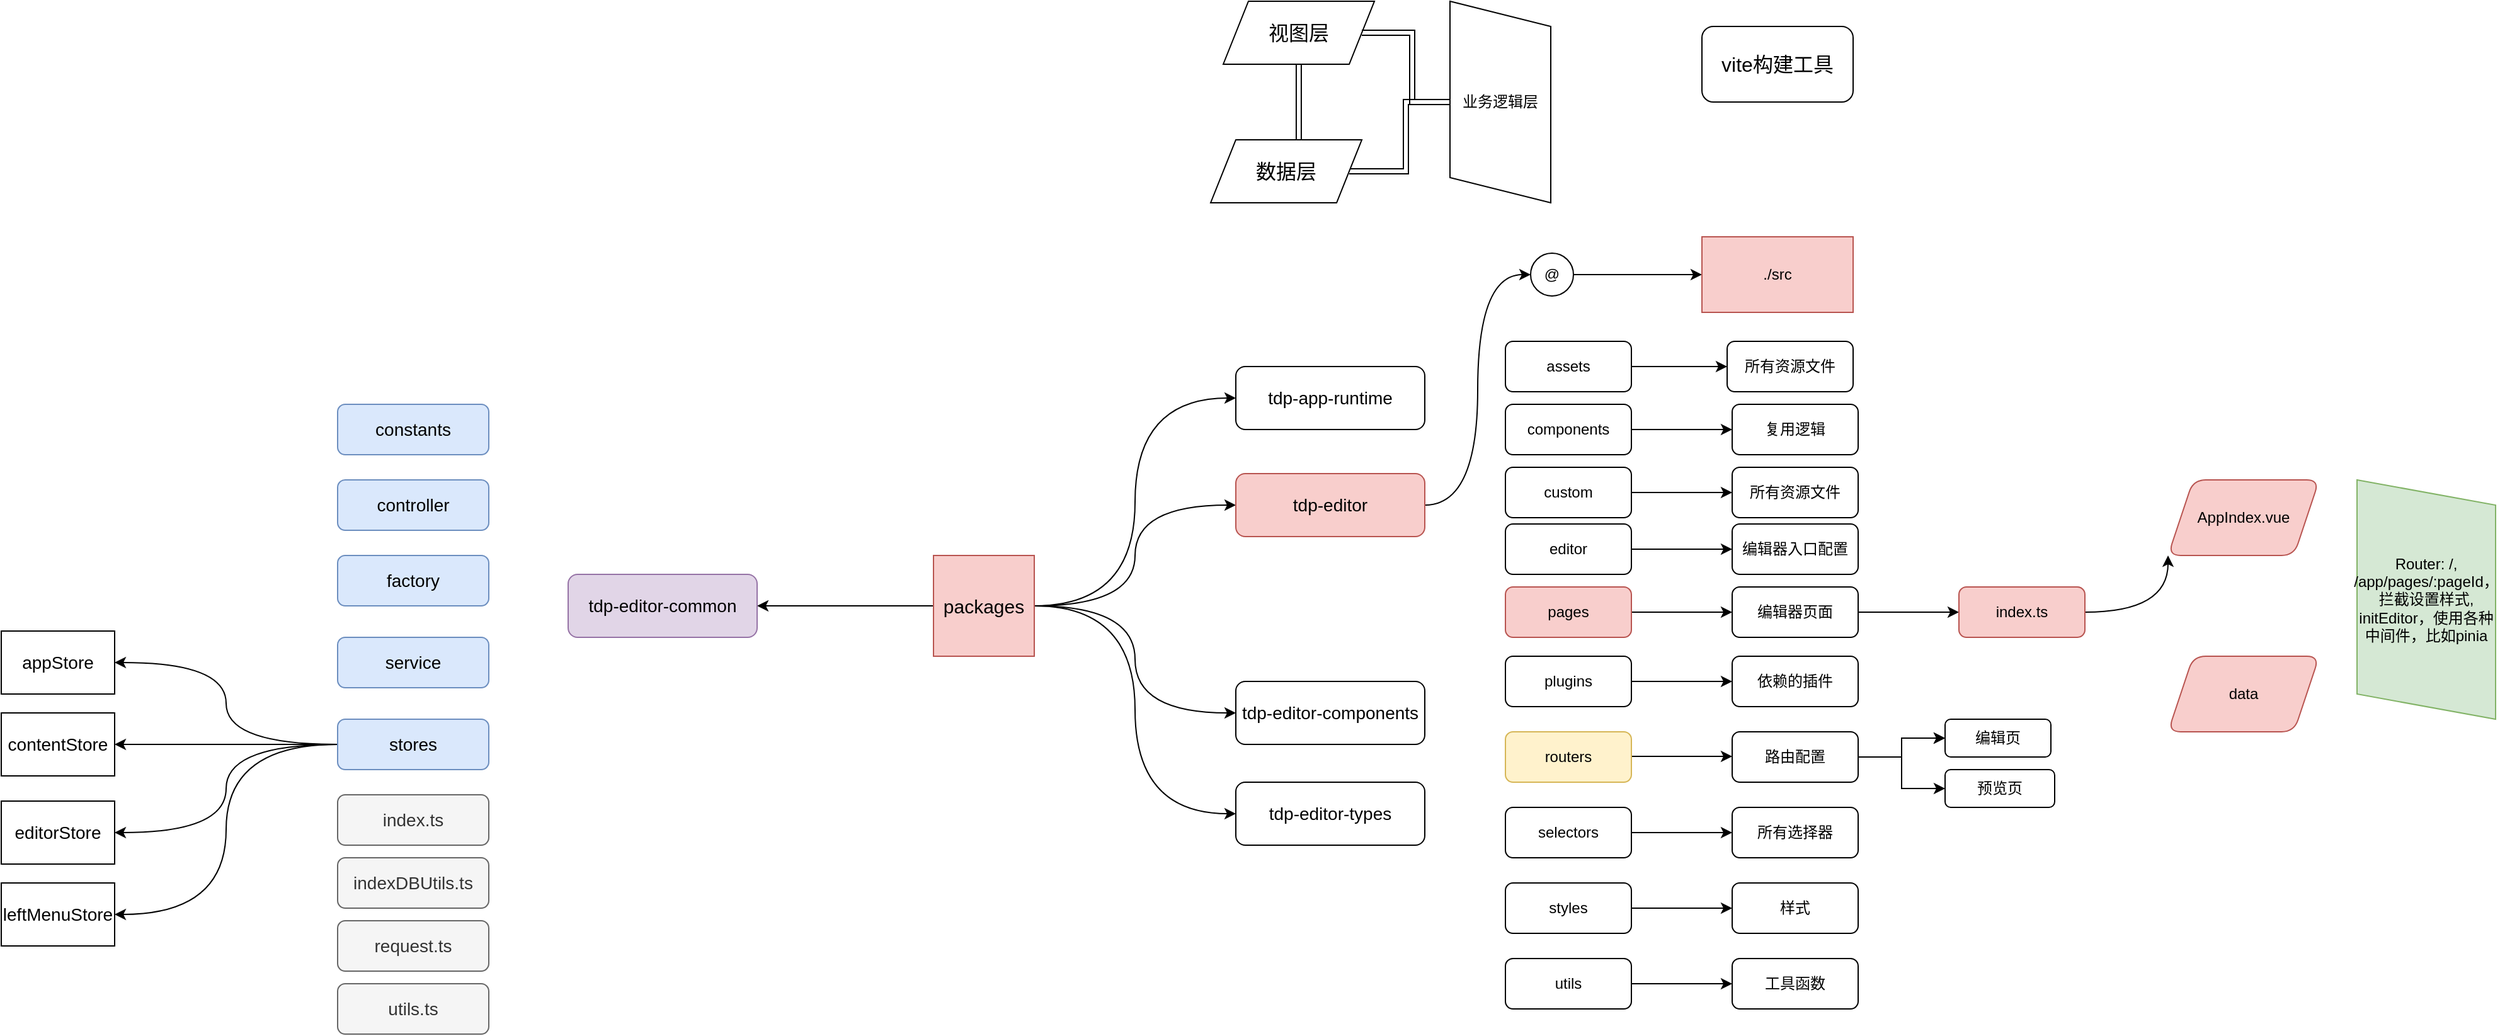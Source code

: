 <mxfile version="21.2.9" type="github">
  <diagram name="第 1 页" id="lFHdc6uZ4ziSXUPOyfG9">
    <mxGraphModel dx="1877" dy="581" grid="1" gridSize="10" guides="1" tooltips="1" connect="1" arrows="1" fold="1" page="1" pageScale="1" pageWidth="827" pageHeight="1169" math="0" shadow="0">
      <root>
        <mxCell id="0" />
        <mxCell id="1" parent="0" />
        <mxCell id="yslJbLVZ40MC1qH9O_Of-6" style="edgeStyle=orthogonalEdgeStyle;rounded=0;orthogonalLoop=1;jettySize=auto;html=1;entryX=0.583;entryY=0.044;entryDx=0;entryDy=0;entryPerimeter=0;shape=link;" parent="1" source="yslJbLVZ40MC1qH9O_Of-1" target="yslJbLVZ40MC1qH9O_Of-2" edge="1">
          <mxGeometry relative="1" as="geometry" />
        </mxCell>
        <mxCell id="yslJbLVZ40MC1qH9O_Of-1" value="&lt;font style=&quot;font-size: 16px;&quot;&gt;视图层&lt;/font&gt;" style="shape=parallelogram;perimeter=parallelogramPerimeter;whiteSpace=wrap;html=1;fixedSize=1;" parent="1" vertex="1">
          <mxGeometry x="170" y="80" width="120" height="50" as="geometry" />
        </mxCell>
        <mxCell id="yslJbLVZ40MC1qH9O_Of-8" style="edgeStyle=orthogonalEdgeStyle;rounded=0;orthogonalLoop=1;jettySize=auto;html=1;exitX=1;exitY=0.5;exitDx=0;exitDy=0;entryX=0.5;entryY=1;entryDx=0;entryDy=0;shape=link;" parent="1" source="yslJbLVZ40MC1qH9O_Of-2" target="yslJbLVZ40MC1qH9O_Of-3" edge="1">
          <mxGeometry relative="1" as="geometry" />
        </mxCell>
        <mxCell id="yslJbLVZ40MC1qH9O_Of-2" value="&lt;font style=&quot;font-size: 16px;&quot;&gt;数据层&lt;/font&gt;" style="shape=parallelogram;perimeter=parallelogramPerimeter;whiteSpace=wrap;html=1;fixedSize=1;" parent="1" vertex="1">
          <mxGeometry x="160" y="190" width="120" height="50" as="geometry" />
        </mxCell>
        <mxCell id="yslJbLVZ40MC1qH9O_Of-7" style="edgeStyle=orthogonalEdgeStyle;rounded=0;orthogonalLoop=1;jettySize=auto;html=1;entryX=1;entryY=0.5;entryDx=0;entryDy=0;shape=link;" parent="1" source="yslJbLVZ40MC1qH9O_Of-3" target="yslJbLVZ40MC1qH9O_Of-1" edge="1">
          <mxGeometry relative="1" as="geometry" />
        </mxCell>
        <mxCell id="yslJbLVZ40MC1qH9O_Of-3" value="业务逻辑层" style="shape=parallelogram;perimeter=parallelogramPerimeter;whiteSpace=wrap;html=1;fixedSize=1;direction=south;rotation=0;" parent="1" vertex="1">
          <mxGeometry x="350" y="80" width="80" height="160" as="geometry" />
        </mxCell>
        <mxCell id="yslJbLVZ40MC1qH9O_Of-16" style="edgeStyle=orthogonalEdgeStyle;rounded=0;orthogonalLoop=1;jettySize=auto;html=1;exitX=1;exitY=0.5;exitDx=0;exitDy=0;entryX=0;entryY=0.5;entryDx=0;entryDy=0;curved=1;" parent="1" source="yslJbLVZ40MC1qH9O_Of-9" target="yslJbLVZ40MC1qH9O_Of-10" edge="1">
          <mxGeometry relative="1" as="geometry" />
        </mxCell>
        <mxCell id="yslJbLVZ40MC1qH9O_Of-17" style="edgeStyle=orthogonalEdgeStyle;rounded=0;orthogonalLoop=1;jettySize=auto;html=1;exitX=1;exitY=0.5;exitDx=0;exitDy=0;entryX=0;entryY=0.5;entryDx=0;entryDy=0;curved=1;" parent="1" source="yslJbLVZ40MC1qH9O_Of-9" target="yslJbLVZ40MC1qH9O_Of-12" edge="1">
          <mxGeometry relative="1" as="geometry" />
        </mxCell>
        <mxCell id="yslJbLVZ40MC1qH9O_Of-18" style="edgeStyle=orthogonalEdgeStyle;rounded=0;orthogonalLoop=1;jettySize=auto;html=1;exitX=0;exitY=0.5;exitDx=0;exitDy=0;" parent="1" source="yslJbLVZ40MC1qH9O_Of-9" target="yslJbLVZ40MC1qH9O_Of-13" edge="1">
          <mxGeometry relative="1" as="geometry" />
        </mxCell>
        <mxCell id="yslJbLVZ40MC1qH9O_Of-19" style="edgeStyle=orthogonalEdgeStyle;rounded=0;orthogonalLoop=1;jettySize=auto;html=1;exitX=1;exitY=0.5;exitDx=0;exitDy=0;entryX=0;entryY=0.5;entryDx=0;entryDy=0;curved=1;" parent="1" source="yslJbLVZ40MC1qH9O_Of-9" target="yslJbLVZ40MC1qH9O_Of-14" edge="1">
          <mxGeometry relative="1" as="geometry" />
        </mxCell>
        <mxCell id="yslJbLVZ40MC1qH9O_Of-20" style="edgeStyle=orthogonalEdgeStyle;rounded=0;orthogonalLoop=1;jettySize=auto;html=1;exitX=1;exitY=0.5;exitDx=0;exitDy=0;entryX=0;entryY=0.5;entryDx=0;entryDy=0;curved=1;" parent="1" source="yslJbLVZ40MC1qH9O_Of-9" target="yslJbLVZ40MC1qH9O_Of-11" edge="1">
          <mxGeometry relative="1" as="geometry" />
        </mxCell>
        <mxCell id="yslJbLVZ40MC1qH9O_Of-9" value="&lt;font style=&quot;font-size: 15px;&quot;&gt;packages&lt;/font&gt;" style="whiteSpace=wrap;html=1;aspect=fixed;fillColor=#f8cecc;strokeColor=#b85450;" parent="1" vertex="1">
          <mxGeometry x="-60" y="520" width="80" height="80" as="geometry" />
        </mxCell>
        <mxCell id="yslJbLVZ40MC1qH9O_Of-10" value="&lt;font style=&quot;font-size: 14px;&quot;&gt;tdp-app-runtime&lt;/font&gt;" style="rounded=1;whiteSpace=wrap;html=1;" parent="1" vertex="1">
          <mxGeometry x="180" y="370" width="150" height="50" as="geometry" />
        </mxCell>
        <mxCell id="yslJbLVZ40MC1qH9O_Of-11" value="&lt;font style=&quot;font-size: 14px;&quot;&gt;tdp-editor-types&lt;/font&gt;" style="rounded=1;whiteSpace=wrap;html=1;" parent="1" vertex="1">
          <mxGeometry x="180" y="700" width="150" height="50" as="geometry" />
        </mxCell>
        <mxCell id="ciKXF15jDBhxmE62Npnx-5" style="edgeStyle=orthogonalEdgeStyle;rounded=0;orthogonalLoop=1;jettySize=auto;html=1;exitX=1;exitY=0.5;exitDx=0;exitDy=0;entryX=0;entryY=0.5;entryDx=0;entryDy=0;curved=1;" parent="1" source="yslJbLVZ40MC1qH9O_Of-12" target="ciKXF15jDBhxmE62Npnx-1" edge="1">
          <mxGeometry relative="1" as="geometry" />
        </mxCell>
        <mxCell id="yslJbLVZ40MC1qH9O_Of-12" value="&lt;font style=&quot;font-size: 14px;&quot;&gt;tdp-editor&lt;/font&gt;" style="rounded=1;whiteSpace=wrap;html=1;fillColor=#f8cecc;strokeColor=#b85450;" parent="1" vertex="1">
          <mxGeometry x="180" y="455" width="150" height="50" as="geometry" />
        </mxCell>
        <mxCell id="yslJbLVZ40MC1qH9O_Of-13" value="&lt;font style=&quot;font-size: 14px;&quot;&gt;tdp-editor-common&lt;/font&gt;" style="rounded=1;whiteSpace=wrap;html=1;fillColor=#e1d5e7;strokeColor=#9673a6;" parent="1" vertex="1">
          <mxGeometry x="-350" y="535" width="150" height="50" as="geometry" />
        </mxCell>
        <mxCell id="yslJbLVZ40MC1qH9O_Of-14" value="&lt;font style=&quot;font-size: 14px;&quot;&gt;tdp-editor-components&lt;/font&gt;" style="rounded=1;whiteSpace=wrap;html=1;" parent="1" vertex="1">
          <mxGeometry x="180" y="620" width="150" height="50" as="geometry" />
        </mxCell>
        <mxCell id="ciKXF15jDBhxmE62Npnx-3" value="" style="edgeStyle=orthogonalEdgeStyle;rounded=0;orthogonalLoop=1;jettySize=auto;html=1;" parent="1" source="ciKXF15jDBhxmE62Npnx-1" target="ciKXF15jDBhxmE62Npnx-2" edge="1">
          <mxGeometry relative="1" as="geometry" />
        </mxCell>
        <mxCell id="ciKXF15jDBhxmE62Npnx-1" value="@" style="ellipse;whiteSpace=wrap;html=1;aspect=fixed;" parent="1" vertex="1">
          <mxGeometry x="414" y="280" width="34" height="34" as="geometry" />
        </mxCell>
        <mxCell id="ciKXF15jDBhxmE62Npnx-2" value="./src" style="whiteSpace=wrap;html=1;fillColor=#f8cecc;strokeColor=#b85450;" parent="1" vertex="1">
          <mxGeometry x="550" y="267" width="120" height="60" as="geometry" />
        </mxCell>
        <mxCell id="ciKXF15jDBhxmE62Npnx-7" value="&lt;font style=&quot;font-size: 16px;&quot;&gt;vite构建工具&lt;/font&gt;" style="rounded=1;whiteSpace=wrap;html=1;" parent="1" vertex="1">
          <mxGeometry x="550" y="100" width="120" height="60" as="geometry" />
        </mxCell>
        <mxCell id="ciKXF15jDBhxmE62Npnx-10" value="" style="edgeStyle=orthogonalEdgeStyle;rounded=0;orthogonalLoop=1;jettySize=auto;html=1;" parent="1" source="ciKXF15jDBhxmE62Npnx-8" target="ciKXF15jDBhxmE62Npnx-9" edge="1">
          <mxGeometry relative="1" as="geometry" />
        </mxCell>
        <mxCell id="ciKXF15jDBhxmE62Npnx-8" value="components" style="rounded=1;whiteSpace=wrap;html=1;" parent="1" vertex="1">
          <mxGeometry x="394" y="400" width="100" height="40" as="geometry" />
        </mxCell>
        <mxCell id="ciKXF15jDBhxmE62Npnx-9" value="复用逻辑" style="rounded=1;whiteSpace=wrap;html=1;" parent="1" vertex="1">
          <mxGeometry x="574" y="400" width="100" height="40" as="geometry" />
        </mxCell>
        <mxCell id="ciKXF15jDBhxmE62Npnx-11" value="" style="edgeStyle=orthogonalEdgeStyle;rounded=0;orthogonalLoop=1;jettySize=auto;html=1;" parent="1" source="ciKXF15jDBhxmE62Npnx-12" target="ciKXF15jDBhxmE62Npnx-13" edge="1">
          <mxGeometry relative="1" as="geometry" />
        </mxCell>
        <mxCell id="ciKXF15jDBhxmE62Npnx-12" value="assets" style="rounded=1;whiteSpace=wrap;html=1;" parent="1" vertex="1">
          <mxGeometry x="394" y="350" width="100" height="40" as="geometry" />
        </mxCell>
        <mxCell id="ciKXF15jDBhxmE62Npnx-13" value="所有资源文件" style="rounded=1;whiteSpace=wrap;html=1;" parent="1" vertex="1">
          <mxGeometry x="570" y="350" width="100" height="40" as="geometry" />
        </mxCell>
        <mxCell id="ciKXF15jDBhxmE62Npnx-14" value="" style="edgeStyle=orthogonalEdgeStyle;rounded=0;orthogonalLoop=1;jettySize=auto;html=1;" parent="1" source="ciKXF15jDBhxmE62Npnx-15" target="ciKXF15jDBhxmE62Npnx-16" edge="1">
          <mxGeometry relative="1" as="geometry" />
        </mxCell>
        <mxCell id="ciKXF15jDBhxmE62Npnx-15" value="custom" style="rounded=1;whiteSpace=wrap;html=1;" parent="1" vertex="1">
          <mxGeometry x="394" y="450" width="100" height="40" as="geometry" />
        </mxCell>
        <mxCell id="ciKXF15jDBhxmE62Npnx-16" value="所有资源文件" style="rounded=1;whiteSpace=wrap;html=1;" parent="1" vertex="1">
          <mxGeometry x="574" y="450" width="100" height="40" as="geometry" />
        </mxCell>
        <mxCell id="ciKXF15jDBhxmE62Npnx-17" value="" style="edgeStyle=orthogonalEdgeStyle;rounded=0;orthogonalLoop=1;jettySize=auto;html=1;" parent="1" source="ciKXF15jDBhxmE62Npnx-18" target="ciKXF15jDBhxmE62Npnx-19" edge="1">
          <mxGeometry relative="1" as="geometry" />
        </mxCell>
        <mxCell id="ciKXF15jDBhxmE62Npnx-18" value="editor" style="rounded=1;whiteSpace=wrap;html=1;" parent="1" vertex="1">
          <mxGeometry x="394" y="495" width="100" height="40" as="geometry" />
        </mxCell>
        <mxCell id="ciKXF15jDBhxmE62Npnx-19" value="编辑器入口配置" style="rounded=1;whiteSpace=wrap;html=1;" parent="1" vertex="1">
          <mxGeometry x="574" y="495" width="100" height="40" as="geometry" />
        </mxCell>
        <mxCell id="ciKXF15jDBhxmE62Npnx-20" value="" style="edgeStyle=orthogonalEdgeStyle;rounded=0;orthogonalLoop=1;jettySize=auto;html=1;" parent="1" source="ciKXF15jDBhxmE62Npnx-21" target="ciKXF15jDBhxmE62Npnx-22" edge="1">
          <mxGeometry relative="1" as="geometry" />
        </mxCell>
        <mxCell id="ciKXF15jDBhxmE62Npnx-21" value="pages" style="rounded=1;whiteSpace=wrap;html=1;fillColor=#f8cecc;strokeColor=#b85450;" parent="1" vertex="1">
          <mxGeometry x="394" y="545" width="100" height="40" as="geometry" />
        </mxCell>
        <mxCell id="ciKXF15jDBhxmE62Npnx-40" value="" style="edgeStyle=orthogonalEdgeStyle;rounded=0;orthogonalLoop=1;jettySize=auto;html=1;" parent="1" source="ciKXF15jDBhxmE62Npnx-22" target="ciKXF15jDBhxmE62Npnx-39" edge="1">
          <mxGeometry relative="1" as="geometry" />
        </mxCell>
        <mxCell id="ciKXF15jDBhxmE62Npnx-22" value="编辑器页面" style="rounded=1;whiteSpace=wrap;html=1;" parent="1" vertex="1">
          <mxGeometry x="574" y="545" width="100" height="40" as="geometry" />
        </mxCell>
        <mxCell id="ciKXF15jDBhxmE62Npnx-23" value="" style="edgeStyle=orthogonalEdgeStyle;rounded=0;orthogonalLoop=1;jettySize=auto;html=1;" parent="1" edge="1">
          <mxGeometry relative="1" as="geometry">
            <mxPoint x="494" y="620" as="sourcePoint" />
            <mxPoint x="574" y="620" as="targetPoint" />
          </mxGeometry>
        </mxCell>
        <mxCell id="ciKXF15jDBhxmE62Npnx-24" value="plugins" style="rounded=1;whiteSpace=wrap;html=1;" parent="1" vertex="1">
          <mxGeometry x="394" y="600" width="100" height="40" as="geometry" />
        </mxCell>
        <mxCell id="ciKXF15jDBhxmE62Npnx-25" value="依赖的插件" style="rounded=1;whiteSpace=wrap;html=1;" parent="1" vertex="1">
          <mxGeometry x="574" y="600" width="100" height="40" as="geometry" />
        </mxCell>
        <mxCell id="ciKXF15jDBhxmE62Npnx-26" value="" style="edgeStyle=orthogonalEdgeStyle;rounded=0;orthogonalLoop=1;jettySize=auto;html=1;" parent="1" edge="1">
          <mxGeometry relative="1" as="geometry">
            <mxPoint x="494" y="679.5" as="sourcePoint" />
            <mxPoint x="574" y="679.5" as="targetPoint" />
          </mxGeometry>
        </mxCell>
        <mxCell id="ciKXF15jDBhxmE62Npnx-27" value="routers" style="rounded=1;whiteSpace=wrap;html=1;fillColor=#fff2cc;strokeColor=#d6b656;" parent="1" vertex="1">
          <mxGeometry x="394" y="660" width="100" height="40" as="geometry" />
        </mxCell>
        <mxCell id="ciKXF15jDBhxmE62Npnx-48" value="" style="edgeStyle=orthogonalEdgeStyle;rounded=0;orthogonalLoop=1;jettySize=auto;html=1;" parent="1" source="ciKXF15jDBhxmE62Npnx-28" target="ciKXF15jDBhxmE62Npnx-47" edge="1">
          <mxGeometry relative="1" as="geometry" />
        </mxCell>
        <mxCell id="ciKXF15jDBhxmE62Npnx-49" value="" style="edgeStyle=orthogonalEdgeStyle;rounded=0;orthogonalLoop=1;jettySize=auto;html=1;" parent="1" source="ciKXF15jDBhxmE62Npnx-28" target="ciKXF15jDBhxmE62Npnx-47" edge="1">
          <mxGeometry relative="1" as="geometry" />
        </mxCell>
        <mxCell id="ciKXF15jDBhxmE62Npnx-50" style="edgeStyle=orthogonalEdgeStyle;rounded=0;orthogonalLoop=1;jettySize=auto;html=1;entryX=0;entryY=0.5;entryDx=0;entryDy=0;" parent="1" source="ciKXF15jDBhxmE62Npnx-28" target="ciKXF15jDBhxmE62Npnx-51" edge="1">
          <mxGeometry relative="1" as="geometry">
            <mxPoint x="730" y="730" as="targetPoint" />
          </mxGeometry>
        </mxCell>
        <mxCell id="ciKXF15jDBhxmE62Npnx-28" value="路由配置" style="rounded=1;whiteSpace=wrap;html=1;" parent="1" vertex="1">
          <mxGeometry x="574" y="660" width="100" height="40" as="geometry" />
        </mxCell>
        <mxCell id="ciKXF15jDBhxmE62Npnx-29" value="" style="edgeStyle=orthogonalEdgeStyle;rounded=0;orthogonalLoop=1;jettySize=auto;html=1;" parent="1" source="ciKXF15jDBhxmE62Npnx-30" target="ciKXF15jDBhxmE62Npnx-31" edge="1">
          <mxGeometry relative="1" as="geometry" />
        </mxCell>
        <mxCell id="ciKXF15jDBhxmE62Npnx-30" value="selectors" style="rounded=1;whiteSpace=wrap;html=1;" parent="1" vertex="1">
          <mxGeometry x="394" y="720" width="100" height="40" as="geometry" />
        </mxCell>
        <mxCell id="ciKXF15jDBhxmE62Npnx-31" value="所有选择器" style="rounded=1;whiteSpace=wrap;html=1;" parent="1" vertex="1">
          <mxGeometry x="574" y="720" width="100" height="40" as="geometry" />
        </mxCell>
        <mxCell id="ciKXF15jDBhxmE62Npnx-32" value="" style="edgeStyle=orthogonalEdgeStyle;rounded=0;orthogonalLoop=1;jettySize=auto;html=1;" parent="1" source="ciKXF15jDBhxmE62Npnx-33" target="ciKXF15jDBhxmE62Npnx-34" edge="1">
          <mxGeometry relative="1" as="geometry" />
        </mxCell>
        <mxCell id="ciKXF15jDBhxmE62Npnx-33" value="styles" style="rounded=1;whiteSpace=wrap;html=1;" parent="1" vertex="1">
          <mxGeometry x="394" y="780" width="100" height="40" as="geometry" />
        </mxCell>
        <mxCell id="ciKXF15jDBhxmE62Npnx-34" value="样式" style="rounded=1;whiteSpace=wrap;html=1;" parent="1" vertex="1">
          <mxGeometry x="574" y="780" width="100" height="40" as="geometry" />
        </mxCell>
        <mxCell id="ciKXF15jDBhxmE62Npnx-35" value="" style="edgeStyle=orthogonalEdgeStyle;rounded=0;orthogonalLoop=1;jettySize=auto;html=1;" parent="1" source="ciKXF15jDBhxmE62Npnx-36" target="ciKXF15jDBhxmE62Npnx-37" edge="1">
          <mxGeometry relative="1" as="geometry" />
        </mxCell>
        <mxCell id="ciKXF15jDBhxmE62Npnx-36" value="utils" style="rounded=1;whiteSpace=wrap;html=1;" parent="1" vertex="1">
          <mxGeometry x="394" y="840" width="100" height="40" as="geometry" />
        </mxCell>
        <mxCell id="ciKXF15jDBhxmE62Npnx-37" value="工具函数" style="rounded=1;whiteSpace=wrap;html=1;" parent="1" vertex="1">
          <mxGeometry x="574" y="840" width="100" height="40" as="geometry" />
        </mxCell>
        <mxCell id="ciKXF15jDBhxmE62Npnx-42" value="" style="edgeStyle=orthogonalEdgeStyle;rounded=0;orthogonalLoop=1;jettySize=auto;html=1;curved=1;entryX=0;entryY=1;entryDx=0;entryDy=0;" parent="1" source="ciKXF15jDBhxmE62Npnx-39" target="ciKXF15jDBhxmE62Npnx-41" edge="1">
          <mxGeometry relative="1" as="geometry" />
        </mxCell>
        <mxCell id="ciKXF15jDBhxmE62Npnx-39" value="index.ts" style="rounded=1;whiteSpace=wrap;html=1;fillColor=#f8cecc;strokeColor=#b85450;" parent="1" vertex="1">
          <mxGeometry x="754" y="545" width="100" height="40" as="geometry" />
        </mxCell>
        <mxCell id="ciKXF15jDBhxmE62Npnx-41" value="AppIndex.vue" style="shape=parallelogram;perimeter=parallelogramPerimeter;whiteSpace=wrap;html=1;fixedSize=1;fillColor=#f8cecc;strokeColor=#b85450;rounded=1;" parent="1" vertex="1">
          <mxGeometry x="920" y="460" width="120" height="60" as="geometry" />
        </mxCell>
        <mxCell id="ciKXF15jDBhxmE62Npnx-43" value="data" style="shape=parallelogram;perimeter=parallelogramPerimeter;whiteSpace=wrap;html=1;fixedSize=1;fillColor=#f8cecc;strokeColor=#b85450;rounded=1;" parent="1" vertex="1">
          <mxGeometry x="920" y="600" width="120" height="60" as="geometry" />
        </mxCell>
        <mxCell id="ciKXF15jDBhxmE62Npnx-44" value="Router: /, /app/pages/:pageId，拦截设置样式,&lt;br&gt;initEditor，使用各种中间件，比如pinia" style="shape=parallelogram;perimeter=parallelogramPerimeter;whiteSpace=wrap;html=1;fixedSize=1;direction=south;fillColor=#d5e8d4;strokeColor=#82b366;" parent="1" vertex="1">
          <mxGeometry x="1070" y="460" width="110" height="190" as="geometry" />
        </mxCell>
        <mxCell id="ciKXF15jDBhxmE62Npnx-47" value="编辑页" style="whiteSpace=wrap;html=1;rounded=1;" parent="1" vertex="1">
          <mxGeometry x="743" y="650" width="84" height="30" as="geometry" />
        </mxCell>
        <mxCell id="ciKXF15jDBhxmE62Npnx-51" value="预览页" style="rounded=1;whiteSpace=wrap;html=1;" parent="1" vertex="1">
          <mxGeometry x="743" y="690" width="87" height="30" as="geometry" />
        </mxCell>
        <mxCell id="3pH_Q9vszHmyi8xvNsPg-4" value="&lt;font style=&quot;font-size: 14px;&quot;&gt;constants&lt;/font&gt;" style="rounded=1;whiteSpace=wrap;html=1;fillColor=#dae8fc;strokeColor=#6c8ebf;" vertex="1" parent="1">
          <mxGeometry x="-533" y="400" width="120" height="40" as="geometry" />
        </mxCell>
        <mxCell id="3pH_Q9vszHmyi8xvNsPg-5" value="&lt;font style=&quot;font-size: 14px;&quot;&gt;controller&lt;/font&gt;" style="rounded=1;whiteSpace=wrap;html=1;fillColor=#dae8fc;strokeColor=#6c8ebf;" vertex="1" parent="1">
          <mxGeometry x="-533" y="460" width="120" height="40" as="geometry" />
        </mxCell>
        <mxCell id="3pH_Q9vszHmyi8xvNsPg-6" value="&lt;font style=&quot;font-size: 14px;&quot;&gt;factory&lt;/font&gt;" style="rounded=1;whiteSpace=wrap;html=1;fillColor=#dae8fc;strokeColor=#6c8ebf;" vertex="1" parent="1">
          <mxGeometry x="-533" y="520" width="120" height="40" as="geometry" />
        </mxCell>
        <mxCell id="3pH_Q9vszHmyi8xvNsPg-7" value="&lt;font style=&quot;font-size: 14px;&quot;&gt;service&lt;/font&gt;" style="rounded=1;whiteSpace=wrap;html=1;fillColor=#dae8fc;strokeColor=#6c8ebf;" vertex="1" parent="1">
          <mxGeometry x="-533" y="585" width="120" height="40" as="geometry" />
        </mxCell>
        <mxCell id="3pH_Q9vszHmyi8xvNsPg-17" style="edgeStyle=orthogonalEdgeStyle;rounded=0;orthogonalLoop=1;jettySize=auto;html=1;entryX=1;entryY=0.5;entryDx=0;entryDy=0;curved=1;" edge="1" parent="1" source="3pH_Q9vszHmyi8xvNsPg-8" target="3pH_Q9vszHmyi8xvNsPg-13">
          <mxGeometry relative="1" as="geometry" />
        </mxCell>
        <mxCell id="3pH_Q9vszHmyi8xvNsPg-18" style="edgeStyle=orthogonalEdgeStyle;rounded=0;orthogonalLoop=1;jettySize=auto;html=1;entryX=1;entryY=0.5;entryDx=0;entryDy=0;" edge="1" parent="1" source="3pH_Q9vszHmyi8xvNsPg-8" target="3pH_Q9vszHmyi8xvNsPg-15">
          <mxGeometry relative="1" as="geometry" />
        </mxCell>
        <mxCell id="3pH_Q9vszHmyi8xvNsPg-19" style="edgeStyle=orthogonalEdgeStyle;rounded=0;orthogonalLoop=1;jettySize=auto;html=1;entryX=1;entryY=0.5;entryDx=0;entryDy=0;curved=1;" edge="1" parent="1" source="3pH_Q9vszHmyi8xvNsPg-8" target="3pH_Q9vszHmyi8xvNsPg-16">
          <mxGeometry relative="1" as="geometry" />
        </mxCell>
        <mxCell id="3pH_Q9vszHmyi8xvNsPg-20" style="edgeStyle=orthogonalEdgeStyle;rounded=0;orthogonalLoop=1;jettySize=auto;html=1;entryX=1;entryY=0.5;entryDx=0;entryDy=0;curved=1;" edge="1" parent="1" source="3pH_Q9vszHmyi8xvNsPg-8" target="3pH_Q9vszHmyi8xvNsPg-14">
          <mxGeometry relative="1" as="geometry" />
        </mxCell>
        <mxCell id="3pH_Q9vszHmyi8xvNsPg-8" value="&lt;font style=&quot;font-size: 14px;&quot;&gt;stores&lt;/font&gt;" style="rounded=1;whiteSpace=wrap;html=1;fillColor=#dae8fc;strokeColor=#6c8ebf;" vertex="1" parent="1">
          <mxGeometry x="-533" y="650" width="120" height="40" as="geometry" />
        </mxCell>
        <mxCell id="3pH_Q9vszHmyi8xvNsPg-9" value="&lt;font style=&quot;font-size: 14px;&quot;&gt;index.ts&lt;/font&gt;" style="rounded=1;whiteSpace=wrap;html=1;fillColor=#f5f5f5;strokeColor=#666666;fontColor=#333333;" vertex="1" parent="1">
          <mxGeometry x="-533" y="710" width="120" height="40" as="geometry" />
        </mxCell>
        <mxCell id="3pH_Q9vszHmyi8xvNsPg-10" value="&lt;font style=&quot;font-size: 14px;&quot;&gt;indexDBUtils.ts&lt;/font&gt;" style="rounded=1;whiteSpace=wrap;html=1;fillColor=#f5f5f5;strokeColor=#666666;fontColor=#333333;" vertex="1" parent="1">
          <mxGeometry x="-533" y="760" width="120" height="40" as="geometry" />
        </mxCell>
        <mxCell id="3pH_Q9vszHmyi8xvNsPg-11" value="&lt;font style=&quot;font-size: 14px;&quot;&gt;request.ts&lt;/font&gt;" style="rounded=1;whiteSpace=wrap;html=1;fillColor=#f5f5f5;strokeColor=#666666;fontColor=#333333;" vertex="1" parent="1">
          <mxGeometry x="-533" y="810" width="120" height="40" as="geometry" />
        </mxCell>
        <mxCell id="3pH_Q9vszHmyi8xvNsPg-12" value="&lt;font style=&quot;font-size: 14px;&quot;&gt;utils.ts&lt;/font&gt;" style="rounded=1;whiteSpace=wrap;html=1;fillColor=#f5f5f5;strokeColor=#666666;fontColor=#333333;" vertex="1" parent="1">
          <mxGeometry x="-533" y="860" width="120" height="40" as="geometry" />
        </mxCell>
        <mxCell id="3pH_Q9vszHmyi8xvNsPg-13" value="&lt;font style=&quot;font-size: 14px;&quot;&gt;appStore&lt;/font&gt;" style="rounded=0;whiteSpace=wrap;html=1;" vertex="1" parent="1">
          <mxGeometry x="-800" y="580" width="90" height="50" as="geometry" />
        </mxCell>
        <mxCell id="3pH_Q9vszHmyi8xvNsPg-14" value="&lt;font style=&quot;font-size: 14px;&quot;&gt;leftMenuStore&lt;/font&gt;" style="rounded=0;whiteSpace=wrap;html=1;" vertex="1" parent="1">
          <mxGeometry x="-800" y="780" width="90" height="50" as="geometry" />
        </mxCell>
        <mxCell id="3pH_Q9vszHmyi8xvNsPg-15" value="&lt;font style=&quot;font-size: 14px;&quot;&gt;contentStore&lt;/font&gt;" style="rounded=0;whiteSpace=wrap;html=1;" vertex="1" parent="1">
          <mxGeometry x="-800" y="645" width="90" height="50" as="geometry" />
        </mxCell>
        <mxCell id="3pH_Q9vszHmyi8xvNsPg-16" value="&lt;font style=&quot;font-size: 14px;&quot;&gt;editorStore&lt;/font&gt;" style="rounded=0;whiteSpace=wrap;html=1;" vertex="1" parent="1">
          <mxGeometry x="-800" y="715" width="90" height="50" as="geometry" />
        </mxCell>
      </root>
    </mxGraphModel>
  </diagram>
</mxfile>
